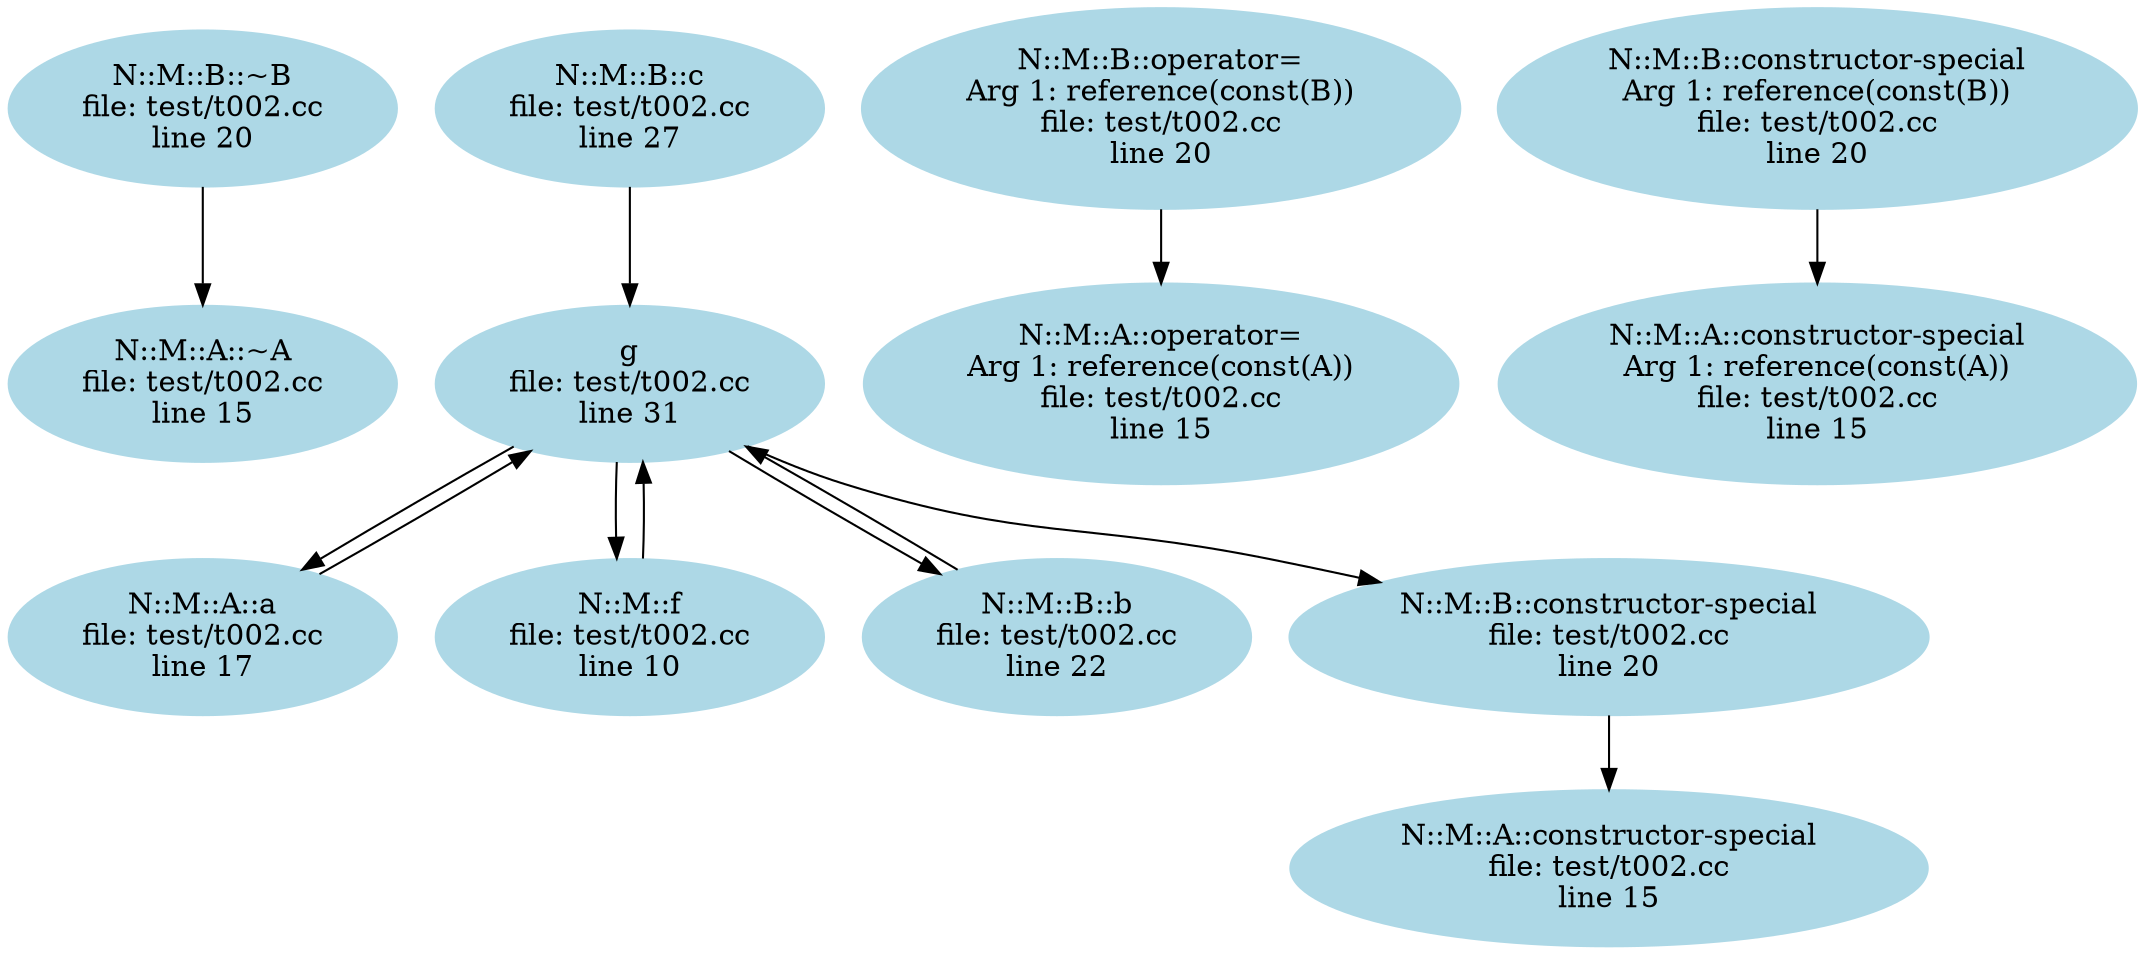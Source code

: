 digraph "CFG" {
    node [ color = "lightblue", style = filled ];
    edge [ arrowtail=odot ];
    "12" [label="N::M::A::~A\nfile: test/t002.cc\nline 15"];
    "1" [label="g\nfile: test/t002.cc\nline 31"];
    "1" -> "3";
    "1" -> "4";
    "1" -> "2";
    "1" -> "5";
    "2" [label="N::M::B::b\nfile: test/t002.cc\nline 22"];
    "2" -> "1";
    "7" [label="N::M::A::operator=\nArg 1: reference(const(A))\nfile: test/t002.cc\nline 15"];
    "8" [label="N::M::B::constructor-special\nArg 1: reference(const(B))\nfile: test/t002.cc\nline 20"];
    "8" -> "9";
    "3" [label="N::M::A::a\nfile: test/t002.cc\nline 17"];
    "3" -> "1";
    "10" [label="N::M::A::constructor-special\nfile: test/t002.cc\nline 15"];
    "0" [label="N::M::B::c\nfile: test/t002.cc\nline 27"];
    "0" -> "1";
    "6" [label="N::M::B::operator=\nArg 1: reference(const(B))\nfile: test/t002.cc\nline 20"];
    "6" -> "7";
    "9" [label="N::M::A::constructor-special\nArg 1: reference(const(A))\nfile: test/t002.cc\nline 15"];
    "11" [label="N::M::B::~B\nfile: test/t002.cc\nline 20"];
    "11" -> "12";
    "5" [label="N::M::B::constructor-special\nfile: test/t002.cc\nline 20"];
    "5" -> "10";
    "4" [label="N::M::f\nfile: test/t002.cc\nline 10"];
    "4" -> "1";
}

